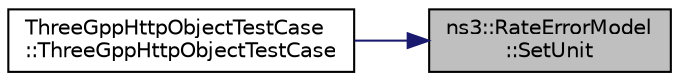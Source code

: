 digraph "ns3::RateErrorModel::SetUnit"
{
 // LATEX_PDF_SIZE
  edge [fontname="Helvetica",fontsize="10",labelfontname="Helvetica",labelfontsize="10"];
  node [fontname="Helvetica",fontsize="10",shape=record];
  rankdir="RL";
  Node1 [label="ns3::RateErrorModel\l::SetUnit",height=0.2,width=0.4,color="black", fillcolor="grey75", style="filled", fontcolor="black",tooltip=" "];
  Node1 -> Node2 [dir="back",color="midnightblue",fontsize="10",style="solid",fontname="Helvetica"];
  Node2 [label="ThreeGppHttpObjectTestCase\l::ThreeGppHttpObjectTestCase",height=0.2,width=0.4,color="black", fillcolor="white", style="filled",URL="$class_three_gpp_http_object_test_case.html#a3634fb8fa5e627226721846bd729fdf1",tooltip=" "];
}
